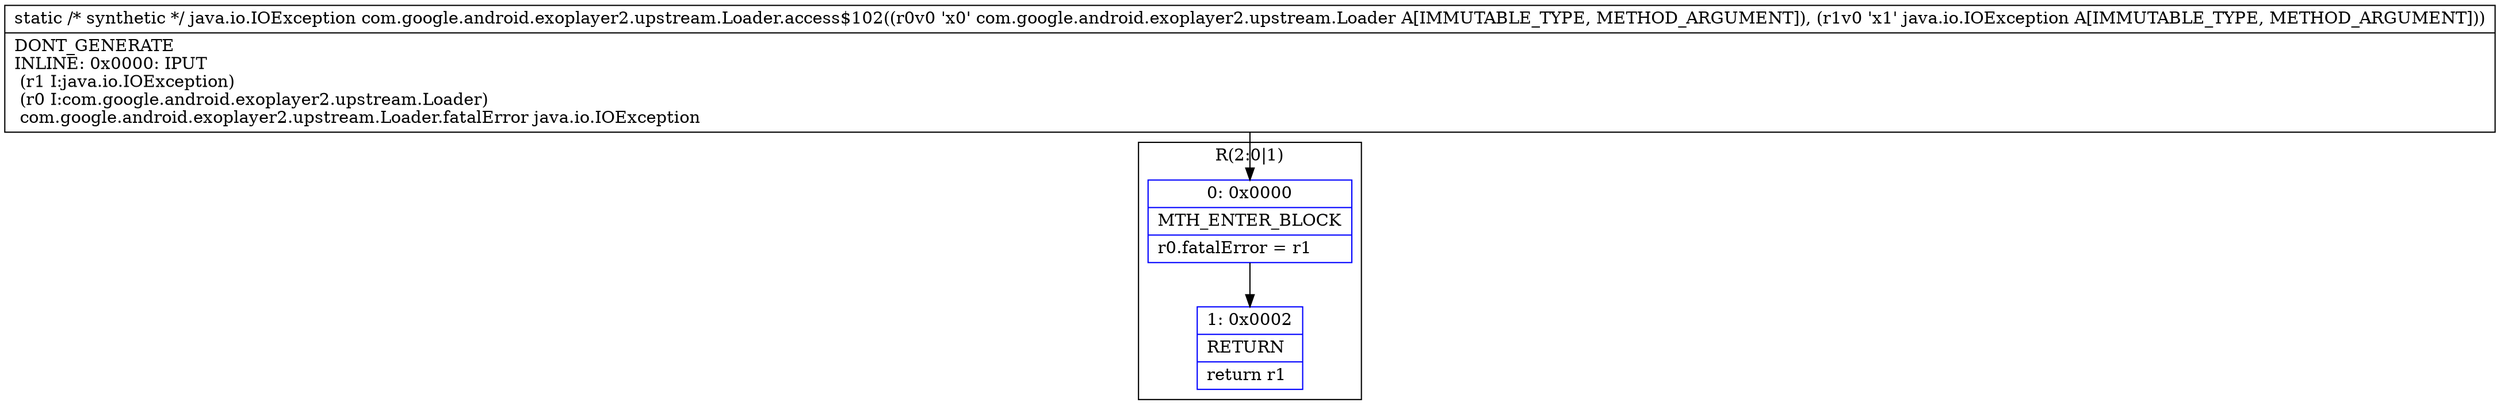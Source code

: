 digraph "CFG forcom.google.android.exoplayer2.upstream.Loader.access$102(Lcom\/google\/android\/exoplayer2\/upstream\/Loader;Ljava\/io\/IOException;)Ljava\/io\/IOException;" {
subgraph cluster_Region_366964298 {
label = "R(2:0|1)";
node [shape=record,color=blue];
Node_0 [shape=record,label="{0\:\ 0x0000|MTH_ENTER_BLOCK\l|r0.fatalError = r1\l}"];
Node_1 [shape=record,label="{1\:\ 0x0002|RETURN\l|return r1\l}"];
}
MethodNode[shape=record,label="{static \/* synthetic *\/ java.io.IOException com.google.android.exoplayer2.upstream.Loader.access$102((r0v0 'x0' com.google.android.exoplayer2.upstream.Loader A[IMMUTABLE_TYPE, METHOD_ARGUMENT]), (r1v0 'x1' java.io.IOException A[IMMUTABLE_TYPE, METHOD_ARGUMENT]))  | DONT_GENERATE\lINLINE: 0x0000: IPUT  \l  (r1 I:java.io.IOException)\l  (r0 I:com.google.android.exoplayer2.upstream.Loader)\l com.google.android.exoplayer2.upstream.Loader.fatalError java.io.IOException\l}"];
MethodNode -> Node_0;
Node_0 -> Node_1;
}

